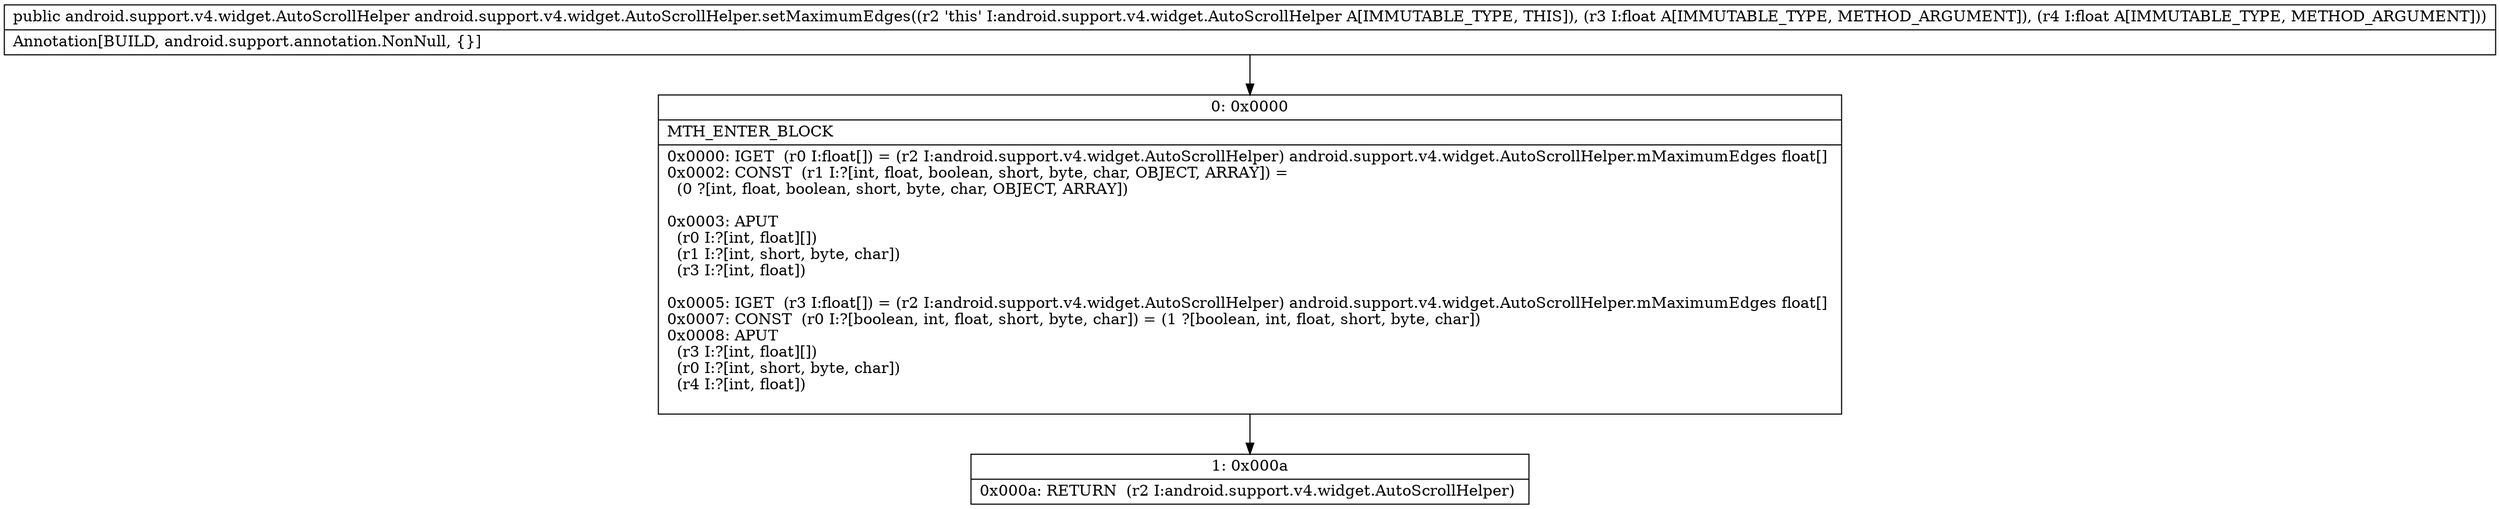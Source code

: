 digraph "CFG forandroid.support.v4.widget.AutoScrollHelper.setMaximumEdges(FF)Landroid\/support\/v4\/widget\/AutoScrollHelper;" {
Node_0 [shape=record,label="{0\:\ 0x0000|MTH_ENTER_BLOCK\l|0x0000: IGET  (r0 I:float[]) = (r2 I:android.support.v4.widget.AutoScrollHelper) android.support.v4.widget.AutoScrollHelper.mMaximumEdges float[] \l0x0002: CONST  (r1 I:?[int, float, boolean, short, byte, char, OBJECT, ARRAY]) = \l  (0 ?[int, float, boolean, short, byte, char, OBJECT, ARRAY])\l \l0x0003: APUT  \l  (r0 I:?[int, float][])\l  (r1 I:?[int, short, byte, char])\l  (r3 I:?[int, float])\l \l0x0005: IGET  (r3 I:float[]) = (r2 I:android.support.v4.widget.AutoScrollHelper) android.support.v4.widget.AutoScrollHelper.mMaximumEdges float[] \l0x0007: CONST  (r0 I:?[boolean, int, float, short, byte, char]) = (1 ?[boolean, int, float, short, byte, char]) \l0x0008: APUT  \l  (r3 I:?[int, float][])\l  (r0 I:?[int, short, byte, char])\l  (r4 I:?[int, float])\l \l}"];
Node_1 [shape=record,label="{1\:\ 0x000a|0x000a: RETURN  (r2 I:android.support.v4.widget.AutoScrollHelper) \l}"];
MethodNode[shape=record,label="{public android.support.v4.widget.AutoScrollHelper android.support.v4.widget.AutoScrollHelper.setMaximumEdges((r2 'this' I:android.support.v4.widget.AutoScrollHelper A[IMMUTABLE_TYPE, THIS]), (r3 I:float A[IMMUTABLE_TYPE, METHOD_ARGUMENT]), (r4 I:float A[IMMUTABLE_TYPE, METHOD_ARGUMENT]))  | Annotation[BUILD, android.support.annotation.NonNull, \{\}]\l}"];
MethodNode -> Node_0;
Node_0 -> Node_1;
}

